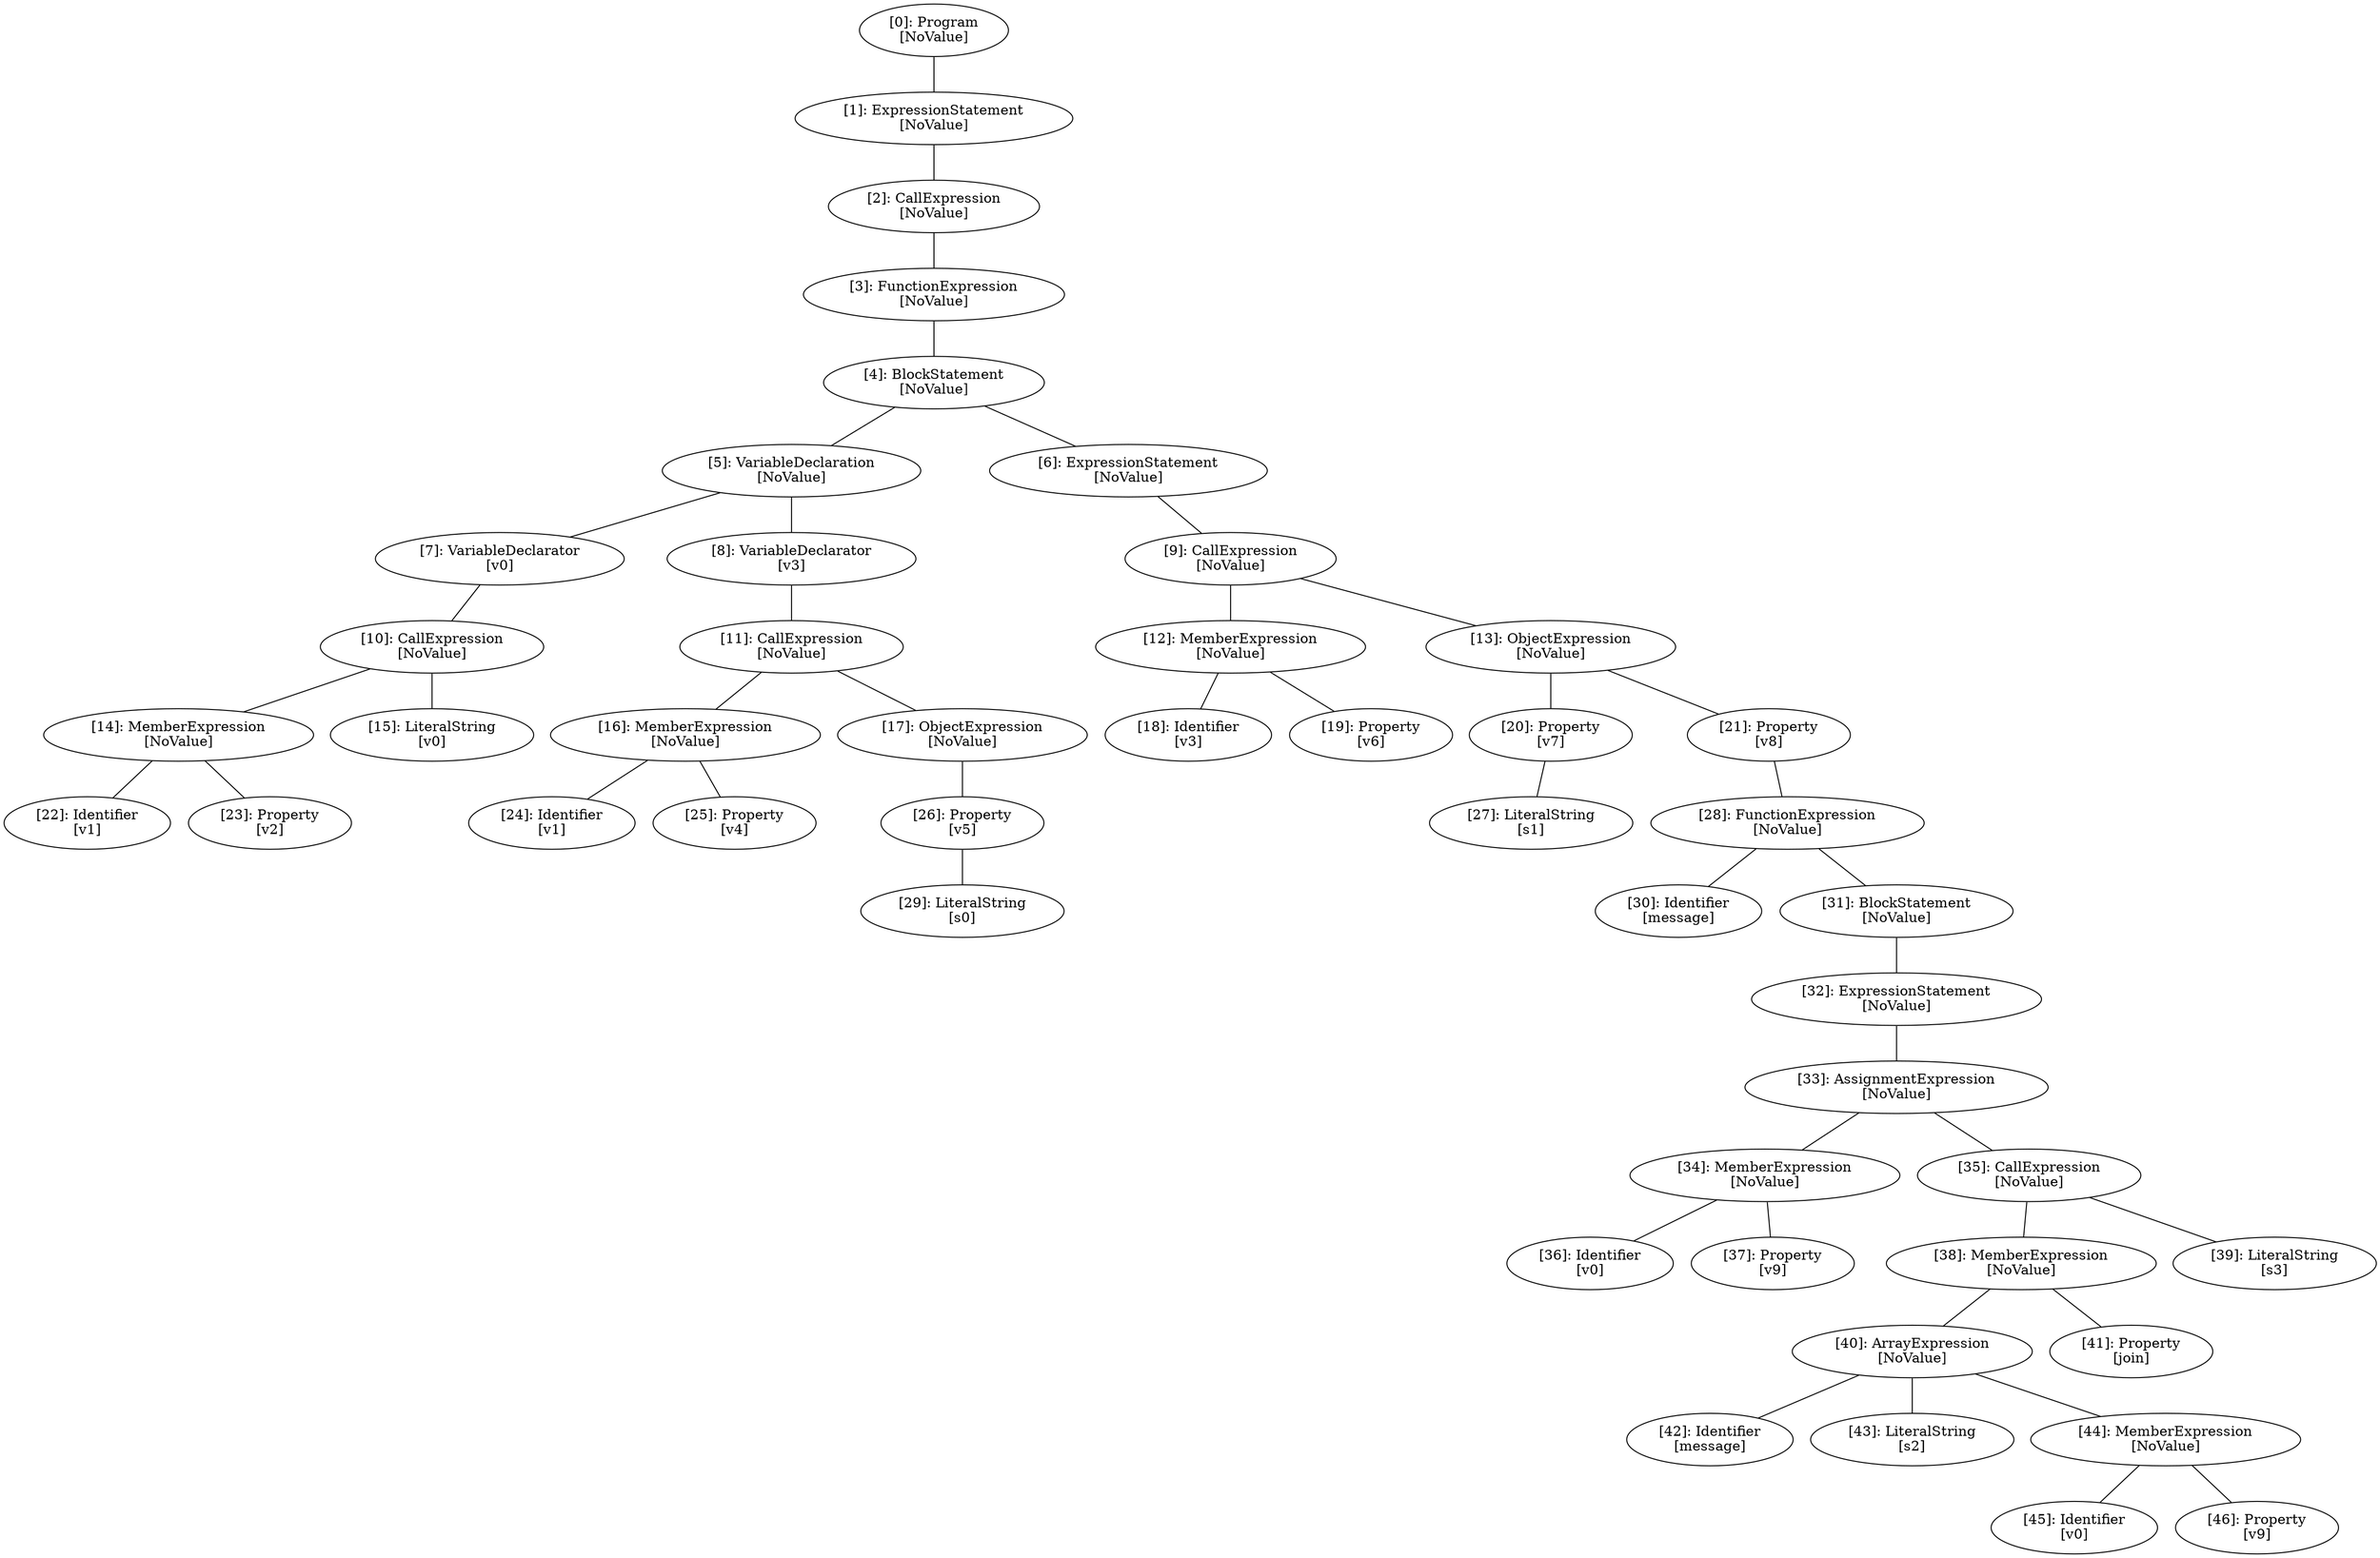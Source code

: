 // Result
graph {
	0 [label="[0]: Program
[NoValue]"]
	1 [label="[1]: ExpressionStatement
[NoValue]"]
	2 [label="[2]: CallExpression
[NoValue]"]
	3 [label="[3]: FunctionExpression
[NoValue]"]
	4 [label="[4]: BlockStatement
[NoValue]"]
	5 [label="[5]: VariableDeclaration
[NoValue]"]
	6 [label="[6]: ExpressionStatement
[NoValue]"]
	7 [label="[7]: VariableDeclarator
[v0]"]
	8 [label="[8]: VariableDeclarator
[v3]"]
	9 [label="[9]: CallExpression
[NoValue]"]
	10 [label="[10]: CallExpression
[NoValue]"]
	11 [label="[11]: CallExpression
[NoValue]"]
	12 [label="[12]: MemberExpression
[NoValue]"]
	13 [label="[13]: ObjectExpression
[NoValue]"]
	14 [label="[14]: MemberExpression
[NoValue]"]
	15 [label="[15]: LiteralString
[v0]"]
	16 [label="[16]: MemberExpression
[NoValue]"]
	17 [label="[17]: ObjectExpression
[NoValue]"]
	18 [label="[18]: Identifier
[v3]"]
	19 [label="[19]: Property
[v6]"]
	20 [label="[20]: Property
[v7]"]
	21 [label="[21]: Property
[v8]"]
	22 [label="[22]: Identifier
[v1]"]
	23 [label="[23]: Property
[v2]"]
	24 [label="[24]: Identifier
[v1]"]
	25 [label="[25]: Property
[v4]"]
	26 [label="[26]: Property
[v5]"]
	27 [label="[27]: LiteralString
[s1]"]
	28 [label="[28]: FunctionExpression
[NoValue]"]
	29 [label="[29]: LiteralString
[s0]"]
	30 [label="[30]: Identifier
[message]"]
	31 [label="[31]: BlockStatement
[NoValue]"]
	32 [label="[32]: ExpressionStatement
[NoValue]"]
	33 [label="[33]: AssignmentExpression
[NoValue]"]
	34 [label="[34]: MemberExpression
[NoValue]"]
	35 [label="[35]: CallExpression
[NoValue]"]
	36 [label="[36]: Identifier
[v0]"]
	37 [label="[37]: Property
[v9]"]
	38 [label="[38]: MemberExpression
[NoValue]"]
	39 [label="[39]: LiteralString
[s3]"]
	40 [label="[40]: ArrayExpression
[NoValue]"]
	41 [label="[41]: Property
[join]"]
	42 [label="[42]: Identifier
[message]"]
	43 [label="[43]: LiteralString
[s2]"]
	44 [label="[44]: MemberExpression
[NoValue]"]
	45 [label="[45]: Identifier
[v0]"]
	46 [label="[46]: Property
[v9]"]
	0 -- 1
	1 -- 2
	2 -- 3
	3 -- 4
	4 -- 5
	4 -- 6
	5 -- 7
	5 -- 8
	6 -- 9
	7 -- 10
	8 -- 11
	9 -- 12
	9 -- 13
	10 -- 14
	10 -- 15
	11 -- 16
	11 -- 17
	12 -- 18
	12 -- 19
	13 -- 20
	13 -- 21
	14 -- 22
	14 -- 23
	16 -- 24
	16 -- 25
	17 -- 26
	20 -- 27
	21 -- 28
	26 -- 29
	28 -- 30
	28 -- 31
	31 -- 32
	32 -- 33
	33 -- 34
	33 -- 35
	34 -- 36
	34 -- 37
	35 -- 38
	35 -- 39
	38 -- 40
	38 -- 41
	40 -- 42
	40 -- 43
	40 -- 44
	44 -- 45
	44 -- 46
}
